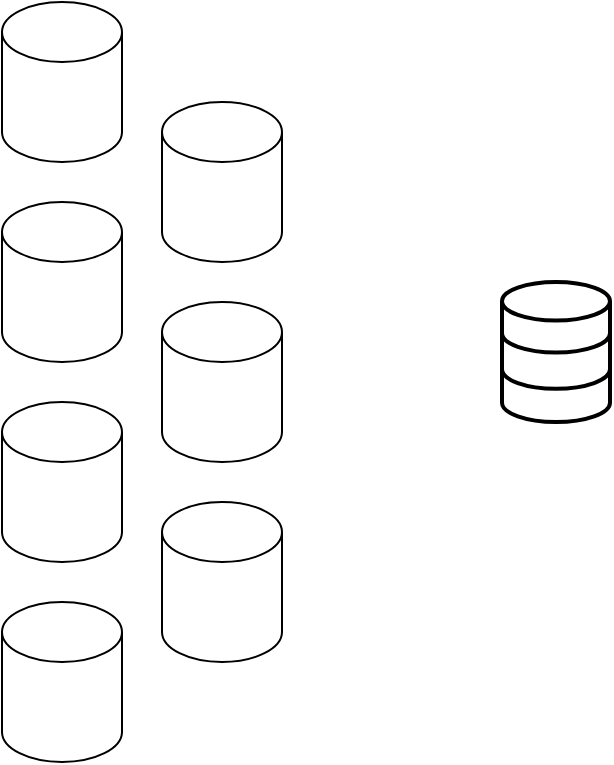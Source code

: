 <mxfile version="24.7.14">
  <diagram id="C5RBs43oDa-KdzZeNtuy" name="Page-1">
    <mxGraphModel dx="1087" dy="562" grid="1" gridSize="10" guides="1" tooltips="1" connect="1" arrows="1" fold="1" page="1" pageScale="1" pageWidth="827" pageHeight="1169" math="0" shadow="0">
      <root>
        <mxCell id="WIyWlLk6GJQsqaUBKTNV-0" />
        <mxCell id="WIyWlLk6GJQsqaUBKTNV-1" parent="WIyWlLk6GJQsqaUBKTNV-0" />
        <mxCell id="Xo7SMAEUfq2ov_JJBcpA-1" value="" style="html=1;verticalLabelPosition=bottom;align=center;labelBackgroundColor=#ffffff;verticalAlign=top;strokeWidth=2;strokeColor=#000000;shadow=0;dashed=0;shape=mxgraph.ios7.icons.data;" vertex="1" parent="WIyWlLk6GJQsqaUBKTNV-1">
          <mxGeometry x="320" y="150" width="54" height="70" as="geometry" />
        </mxCell>
        <mxCell id="Xo7SMAEUfq2ov_JJBcpA-3" value="" style="shape=cylinder3;whiteSpace=wrap;html=1;boundedLbl=1;backgroundOutline=1;size=15;" vertex="1" parent="WIyWlLk6GJQsqaUBKTNV-1">
          <mxGeometry x="70" y="10" width="60" height="80" as="geometry" />
        </mxCell>
        <mxCell id="Xo7SMAEUfq2ov_JJBcpA-10" value="" style="shape=cylinder3;whiteSpace=wrap;html=1;boundedLbl=1;backgroundOutline=1;size=15;" vertex="1" parent="WIyWlLk6GJQsqaUBKTNV-1">
          <mxGeometry x="70" y="110" width="60" height="80" as="geometry" />
        </mxCell>
        <mxCell id="Xo7SMAEUfq2ov_JJBcpA-11" value="" style="shape=cylinder3;whiteSpace=wrap;html=1;boundedLbl=1;backgroundOutline=1;size=15;" vertex="1" parent="WIyWlLk6GJQsqaUBKTNV-1">
          <mxGeometry x="70" y="210" width="60" height="80" as="geometry" />
        </mxCell>
        <mxCell id="Xo7SMAEUfq2ov_JJBcpA-12" value="" style="shape=cylinder3;whiteSpace=wrap;html=1;boundedLbl=1;backgroundOutline=1;size=15;" vertex="1" parent="WIyWlLk6GJQsqaUBKTNV-1">
          <mxGeometry x="70" y="310" width="60" height="80" as="geometry" />
        </mxCell>
        <mxCell id="Xo7SMAEUfq2ov_JJBcpA-13" value="" style="shape=cylinder3;whiteSpace=wrap;html=1;boundedLbl=1;backgroundOutline=1;size=15;" vertex="1" parent="WIyWlLk6GJQsqaUBKTNV-1">
          <mxGeometry x="150" y="60" width="60" height="80" as="geometry" />
        </mxCell>
        <mxCell id="Xo7SMAEUfq2ov_JJBcpA-14" value="" style="shape=cylinder3;whiteSpace=wrap;html=1;boundedLbl=1;backgroundOutline=1;size=15;" vertex="1" parent="WIyWlLk6GJQsqaUBKTNV-1">
          <mxGeometry x="150" y="160" width="60" height="80" as="geometry" />
        </mxCell>
        <mxCell id="Xo7SMAEUfq2ov_JJBcpA-15" value="" style="shape=cylinder3;whiteSpace=wrap;html=1;boundedLbl=1;backgroundOutline=1;size=15;" vertex="1" parent="WIyWlLk6GJQsqaUBKTNV-1">
          <mxGeometry x="150" y="260" width="60" height="80" as="geometry" />
        </mxCell>
      </root>
    </mxGraphModel>
  </diagram>
</mxfile>
